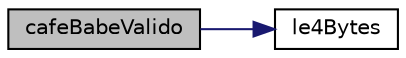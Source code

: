 digraph "cafeBabeValido"
{
 // INTERACTIVE_SVG=YES
  edge [fontname="Helvetica",fontsize="10",labelfontname="Helvetica",labelfontsize="10"];
  node [fontname="Helvetica",fontsize="10",shape=record];
  rankdir="LR";
  Node0 [label="cafeBabeValido",height=0.2,width=0.4,color="black", fillcolor="grey75", style="filled", fontcolor="black"];
  Node0 -> Node1 [color="midnightblue",fontsize="10",style="solid"];
  Node1 [label="le4Bytes",height=0.2,width=0.4,color="black", fillcolor="white", style="filled",URL="$leitor_8c.html#a69346e08c479223be1ec2294791b6d78"];
}
